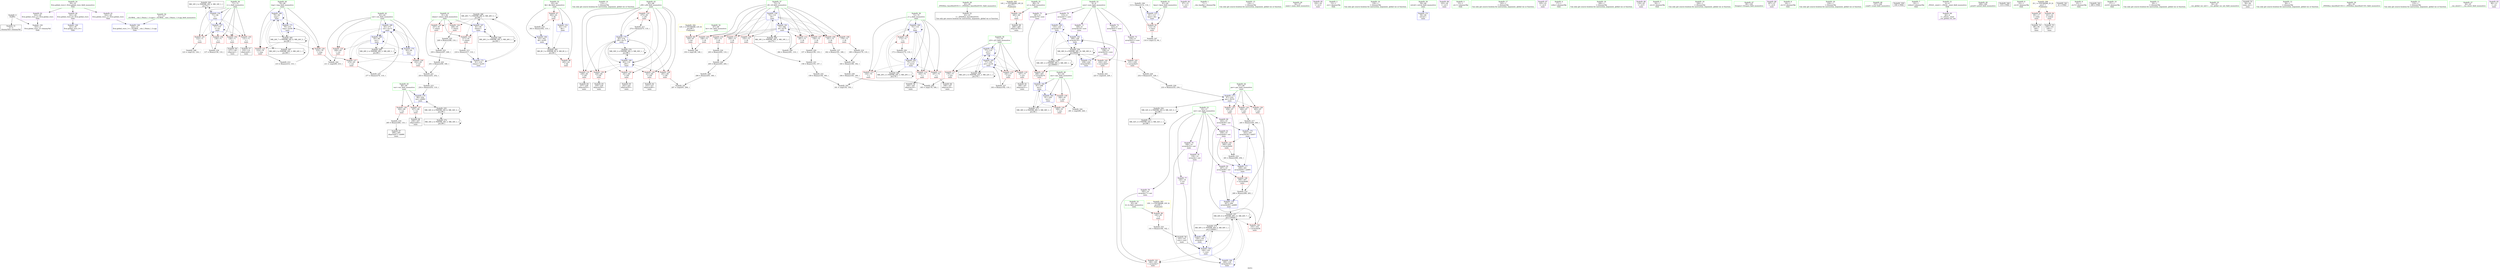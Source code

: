 digraph "SVFG" {
	label="SVFG";

	Node0x55fb42111d40 [shape=record,color=grey,label="{NodeID: 0\nNullPtr}"];
	Node0x55fb42111d40 -> Node0x55fb42112150[style=solid];
	Node0x55fb42111d40 -> Node0x55fb42141780[style=solid];
	Node0x55fb42156a00 [shape=record,color=black,label="{NodeID: 263\nMR_16V_2 = PHI(MR_16V_4, MR_16V_1, )\npts\{72 \}\n}"];
	Node0x55fb42156a00 -> Node0x55fb42141af0[style=dashed];
	Node0x55fb42143010 [shape=record,color=blue,label="{NodeID: 180\n83\<--277\ncnt\<--inc73\nmain\n}"];
	Node0x55fb42143010 -> Node0x55fb421402d0[style=dashed];
	Node0x55fb42143010 -> Node0x55fb421403a0[style=dashed];
	Node0x55fb42143010 -> Node0x55fb42140470[style=dashed];
	Node0x55fb42143010 -> Node0x55fb42142650[style=dashed];
	Node0x55fb42143010 -> Node0x55fb421427f0[style=dashed];
	Node0x55fb42143010 -> Node0x55fb42143010[style=dashed];
	Node0x55fb42143010 -> Node0x55fb42158c00[style=dashed];
	Node0x55fb4213a8b0 [shape=record,color=red,label="{NodeID: 97\n302\<--63\n\<--kk\nmain\n}"];
	Node0x55fb4213a8b0 -> Node0x55fb42146830[style=solid];
	Node0x55fb421167d0 [shape=record,color=green,label="{NodeID: 14\n114\<--1\n\<--dummyObj\nCan only get source location for instruction, argument, global var or function.}"];
	Node0x55fb4213b410 [shape=record,color=red,label="{NodeID: 111\n204\<--73\n\<--i8\nmain\n}"];
	Node0x55fb4213b410 -> Node0x55fb42147430[style=solid];
	Node0x55fb421398a0 [shape=record,color=green,label="{NodeID: 28\n43\<--49\n_ZNSt8ios_base4InitD1Ev\<--_ZNSt8ios_base4InitD1Ev_field_insensitive\n}"];
	Node0x55fb421398a0 -> Node0x55fb42112220[style=solid];
	Node0x55fb421402d0 [shape=record,color=red,label="{NodeID: 125\n209\<--83\n\<--cnt\nmain\n}"];
	Node0x55fb421402d0 -> Node0x55fb42148c30[style=solid];
	Node0x55fb4213a300 [shape=record,color=green,label="{NodeID: 42\n83\<--84\ncnt\<--cnt_field_insensitive\nmain\n}"];
	Node0x55fb4213a300 -> Node0x55fb421402d0[style=solid];
	Node0x55fb4213a300 -> Node0x55fb421403a0[style=solid];
	Node0x55fb4213a300 -> Node0x55fb42140470[style=solid];
	Node0x55fb4213a300 -> Node0x55fb42142650[style=solid];
	Node0x55fb4213a300 -> Node0x55fb421427f0[style=solid];
	Node0x55fb4213a300 -> Node0x55fb42143010[style=solid];
	Node0x55fb42163180 [shape=record,color=yellow,style=double,label="{NodeID: 305\n14V_1 = ENCHI(MR_14V_0)\npts\{70 \}\nFun[main]}"];
	Node0x55fb42163180 -> Node0x55fb4213ab20[style=dashed];
	Node0x55fb42146e30 [shape=record,color=grey,label="{NodeID: 222\n251 = Binary(250, 160, )\n}"];
	Node0x55fb42146e30 -> Node0x55fb42146cb0[style=solid];
	Node0x55fb42140e30 [shape=record,color=red,label="{NodeID: 139\n290\<--91\n\<--ans\nmain\n}"];
	Node0x55fb42140e30 -> Node0x55fb42148f30[style=solid];
	Node0x55fb4213ba70 [shape=record,color=black,label="{NodeID: 56\n127\<--126\nidxprom\<--\nmain\n}"];
	Node0x55fb42148330 [shape=record,color=grey,label="{NodeID: 236\n113 = Binary(112, 114, )\n}"];
	Node0x55fb42148330 -> Node0x55fb42141a20[style=solid];
	Node0x55fb42141a20 [shape=record,color=blue,label="{NodeID: 153\n61\<--113\nkase\<--dec\nmain\n}"];
	Node0x55fb42141a20 -> Node0x55fb4213da50[style=dashed];
	Node0x55fb42141a20 -> Node0x55fb42141a20[style=dashed];
	Node0x55fb4213c5d0 [shape=record,color=purple,label="{NodeID: 70\n133\<--8\narrayidx7\<--now\nmain\n}"];
	Node0x55fb4213c5d0 -> Node0x55fb42141c90[style=solid];
	Node0x55fb42142580 [shape=record,color=blue,label="{NodeID: 167\n81\<--94\nshaon\<--\nmain\n}"];
	Node0x55fb42142580 -> Node0x55fb42140060[style=dashed];
	Node0x55fb42142580 -> Node0x55fb42142580[style=dashed];
	Node0x55fb42142580 -> Node0x55fb42142990[style=dashed];
	Node0x55fb42142580 -> Node0x55fb42158700[style=dashed];
	Node0x55fb42142580 -> Node0x55fb4215e100[style=dashed];
	Node0x55fb4213d130 [shape=record,color=purple,label="{NodeID: 84\n97\<--15\n\<--.str.1\nmain\n}"];
	Node0x55fb42133af0 [shape=record,color=green,label="{NodeID: 1\n7\<--1\n__dso_handle\<--dummyObj\nGlob }"];
	Node0x55fb42157710 [shape=record,color=black,label="{NodeID: 264\nMR_18V_2 = PHI(MR_18V_4, MR_18V_1, )\npts\{74 \}\n}"];
	Node0x55fb42157710 -> Node0x55fb42141f00[style=dashed];
	Node0x55fb421430e0 [shape=record,color=blue,label="{NodeID: 181\n73\<--282\ni8\<--inc76\nmain\n}"];
	Node0x55fb421430e0 -> Node0x55fb4213af30[style=dashed];
	Node0x55fb421430e0 -> Node0x55fb4213b000[style=dashed];
	Node0x55fb421430e0 -> Node0x55fb4213b0d0[style=dashed];
	Node0x55fb421430e0 -> Node0x55fb4213b1a0[style=dashed];
	Node0x55fb421430e0 -> Node0x55fb4213b270[style=dashed];
	Node0x55fb421430e0 -> Node0x55fb4213b340[style=dashed];
	Node0x55fb421430e0 -> Node0x55fb4213b410[style=dashed];
	Node0x55fb421430e0 -> Node0x55fb4213b4e0[style=dashed];
	Node0x55fb421430e0 -> Node0x55fb421430e0[style=dashed];
	Node0x55fb421430e0 -> Node0x55fb42157710[style=dashed];
	Node0x55fb4213a980 [shape=record,color=red,label="{NodeID: 98\n140\<--65\n\<--b\nmain\n}"];
	Node0x55fb4213a980 -> Node0x55fb42147eb0[style=solid];
	Node0x55fb421168a0 [shape=record,color=green,label="{NodeID: 15\n124\<--1\n\<--dummyObj\nCan only get source location for instruction, argument, global var or function.}"];
	Node0x55fb4213b4e0 [shape=record,color=red,label="{NodeID: 112\n281\<--73\n\<--i8\nmain\n}"];
	Node0x55fb4213b4e0 -> Node0x55fb42148930[style=solid];
	Node0x55fb42139930 [shape=record,color=green,label="{NodeID: 29\n56\<--57\nmain\<--main_field_insensitive\n}"];
	Node0x55fb4213e820 [shape=record,color=grey,label="{NodeID: 209\n206 = Binary(205, 160, )\n}"];
	Node0x55fb4213e820 -> Node0x55fb42148ab0[style=solid];
	Node0x55fb421403a0 [shape=record,color=red,label="{NodeID: 126\n252\<--83\n\<--cnt\nmain\n}"];
	Node0x55fb421403a0 -> Node0x55fb42146cb0[style=solid];
	Node0x55fb4213a3d0 [shape=record,color=green,label="{NodeID: 43\n85\<--86\nj36\<--j36_field_insensitive\nmain\n}"];
	Node0x55fb4213a3d0 -> Node0x55fb42140540[style=solid];
	Node0x55fb4213a3d0 -> Node0x55fb42140610[style=solid];
	Node0x55fb4213a3d0 -> Node0x55fb421406e0[style=solid];
	Node0x55fb4213a3d0 -> Node0x55fb421407b0[style=solid];
	Node0x55fb4213a3d0 -> Node0x55fb42140880[style=solid];
	Node0x55fb4213a3d0 -> Node0x55fb42140950[style=solid];
	Node0x55fb4213a3d0 -> Node0x55fb42142720[style=solid];
	Node0x55fb4213a3d0 -> Node0x55fb42142f40[style=solid];
	Node0x55fb42146fb0 [shape=record,color=grey,label="{NodeID: 223\n250 = Binary(247, 249, )\n}"];
	Node0x55fb42146fb0 -> Node0x55fb42146e30[style=solid];
	Node0x55fb42140f00 [shape=record,color=red,label="{NodeID: 140\n296\<--91\n\<--ans\nmain\n}"];
	Node0x55fb4213bb40 [shape=record,color=black,label="{NodeID: 57\n132\<--131\nidxprom6\<--\nmain\n}"];
	Node0x55fb421484b0 [shape=record,color=grey,label="{NodeID: 237\n182 = Binary(181, 160, )\n}"];
	Node0x55fb421484b0 -> Node0x55fb42148630[style=solid];
	Node0x55fb42141af0 [shape=record,color=blue,label="{NodeID: 154\n71\<--94\ni\<--\nmain\n}"];
	Node0x55fb42141af0 -> Node0x55fb4213abf0[style=dashed];
	Node0x55fb42141af0 -> Node0x55fb4213acc0[style=dashed];
	Node0x55fb42141af0 -> Node0x55fb4213ad90[style=dashed];
	Node0x55fb42141af0 -> Node0x55fb4213ae60[style=dashed];
	Node0x55fb42141af0 -> Node0x55fb42141d60[style=dashed];
	Node0x55fb42141af0 -> Node0x55fb42156a00[style=dashed];
	Node0x55fb4213c6a0 [shape=record,color=purple,label="{NodeID: 71\n169\<--8\narrayidx19\<--now\nmain\n}"];
	Node0x55fb4213c6a0 -> Node0x55fb421420a0[style=solid];
	Node0x55fb42142650 [shape=record,color=blue,label="{NodeID: 168\n83\<--94\ncnt\<--\nmain\n}"];
	Node0x55fb42142650 -> Node0x55fb421402d0[style=dashed];
	Node0x55fb42142650 -> Node0x55fb421403a0[style=dashed];
	Node0x55fb42142650 -> Node0x55fb42140470[style=dashed];
	Node0x55fb42142650 -> Node0x55fb42142650[style=dashed];
	Node0x55fb42142650 -> Node0x55fb421427f0[style=dashed];
	Node0x55fb42142650 -> Node0x55fb42143010[style=dashed];
	Node0x55fb42142650 -> Node0x55fb42158c00[style=dashed];
	Node0x55fb4213d200 [shape=record,color=purple,label="{NodeID: 85\n102\<--18\n\<--.str.2\nmain\n}"];
	Node0x55fb42111c20 [shape=record,color=green,label="{NodeID: 2\n13\<--1\n.str\<--dummyObj\nGlob }"];
	Node0x55fb42157800 [shape=record,color=black,label="{NodeID: 265\nMR_20V_2 = PHI(MR_20V_3, MR_20V_1, )\npts\{76 \}\n}"];
	Node0x55fb42157800 -> Node0x55fb42141fd0[style=dashed];
	Node0x55fb42157800 -> Node0x55fb42157800[style=dashed];
	Node0x55fb421431b0 [shape=record,color=blue,label="{NodeID: 182\n91\<--288\nans\<--\nmain\n}"];
	Node0x55fb421431b0 -> Node0x55fb42140e30[style=dashed];
	Node0x55fb421431b0 -> Node0x55fb42140f00[style=dashed];
	Node0x55fb421431b0 -> Node0x55fb42143280[style=dashed];
	Node0x55fb421431b0 -> Node0x55fb4215a000[style=dashed];
	Node0x55fb4213aa50 [shape=record,color=red,label="{NodeID: 99\n149\<--67\n\<--lev\nmain\n}"];
	Node0x55fb4213aa50 -> Node0x55fb42149230[style=solid];
	Node0x55fb42116970 [shape=record,color=green,label="{NodeID: 16\n130\<--1\n\<--dummyObj\nCan only get source location for instruction, argument, global var or function.}"];
	Node0x55fb4213b5b0 [shape=record,color=red,label="{NodeID: 113\n154\<--75\n\<--j\nmain\n}"];
	Node0x55fb4213b5b0 -> Node0x55fb421490b0[style=solid];
	Node0x55fb421399c0 [shape=record,color=green,label="{NodeID: 30\n59\<--60\nretval\<--retval_field_insensitive\nmain\n}"];
	Node0x55fb421399c0 -> Node0x55fb42141880[style=solid];
	Node0x55fb4213e9a0 [shape=record,color=grey,label="{NodeID: 210\n261 = Binary(260, 256, )\n}"];
	Node0x55fb4213e9a0 -> Node0x55fb42142da0[style=solid];
	Node0x55fb42140470 [shape=record,color=red,label="{NodeID: 127\n276\<--83\n\<--cnt\nmain\n}"];
	Node0x55fb42140470 -> Node0x55fb421481b0[style=solid];
	Node0x55fb4213a4a0 [shape=record,color=green,label="{NodeID: 44\n87\<--88\nper\<--per_field_insensitive\nmain\n}"];
	Node0x55fb4213a4a0 -> Node0x55fb42140a20[style=solid];
	Node0x55fb4213a4a0 -> Node0x55fb42140af0[style=solid];
	Node0x55fb4213a4a0 -> Node0x55fb42140bc0[style=solid];
	Node0x55fb4213a4a0 -> Node0x55fb42142a60[style=solid];
	Node0x55fb42147130 [shape=record,color=grey,label="{NodeID: 224\n203 = Binary(202, 110, )\n}"];
	Node0x55fb42147130 -> Node0x55fb42147430[style=solid];
	Node0x55fb42140fd0 [shape=record,color=red,label="{NodeID: 141\n166\<--165\n\<--arrayidx17\nmain\n}"];
	Node0x55fb42140fd0 -> Node0x55fb421420a0[style=solid];
	Node0x55fb4213bc10 [shape=record,color=black,label="{NodeID: 58\n143\<--141\nconv\<--mul\nmain\n}"];
	Node0x55fb4213bc10 -> Node0x55fb42141e30[style=solid];
	Node0x55fb42148630 [shape=record,color=grey,label="{NodeID: 238\n183 = Binary(180, 182, )\n}"];
	Node0x55fb42148630 -> Node0x55fb421487b0[style=solid];
	Node0x55fb42141bc0 [shape=record,color=blue,label="{NodeID: 155\n128\<--130\narrayidx\<--\nmain\n}"];
	Node0x55fb42141bc0 -> Node0x55fb42141bc0[style=dashed];
	Node0x55fb42141bc0 -> Node0x55fb42141e30[style=dashed];
	Node0x55fb4213c770 [shape=record,color=purple,label="{NodeID: 72\n223\<--8\narrayidx47\<--now\nmain\n}"];
	Node0x55fb4213c770 -> Node0x55fb421410a0[style=solid];
	Node0x55fb42142720 [shape=record,color=blue,label="{NodeID: 169\n85\<--110\nj36\<--\nmain\n}"];
	Node0x55fb42142720 -> Node0x55fb42140540[style=dashed];
	Node0x55fb42142720 -> Node0x55fb42140610[style=dashed];
	Node0x55fb42142720 -> Node0x55fb421406e0[style=dashed];
	Node0x55fb42142720 -> Node0x55fb421407b0[style=dashed];
	Node0x55fb42142720 -> Node0x55fb42140880[style=dashed];
	Node0x55fb42142720 -> Node0x55fb42140950[style=dashed];
	Node0x55fb42142720 -> Node0x55fb42142720[style=dashed];
	Node0x55fb42142720 -> Node0x55fb42142f40[style=dashed];
	Node0x55fb42142720 -> Node0x55fb42159100[style=dashed];
	Node0x55fb4213d2d0 [shape=record,color=purple,label="{NodeID: 86\n103\<--20\n\<--.str.3\nmain\n}"];
	Node0x55fb42112360 [shape=record,color=green,label="{NodeID: 3\n15\<--1\n.str.1\<--dummyObj\nGlob }"];
	Node0x55fb42157d00 [shape=record,color=black,label="{NodeID: 266\nMR_22V_2 = PHI(MR_22V_3, MR_22V_1, )\npts\{78 \}\n}"];
	Node0x55fb42157d00 -> Node0x55fb42142240[style=dashed];
	Node0x55fb42157d00 -> Node0x55fb42157d00[style=dashed];
	Node0x55fb42143280 [shape=record,color=blue,label="{NodeID: 183\n91\<--226\nans\<--\nmain\n}"];
	Node0x55fb42143280 -> Node0x55fb42140f00[style=dashed];
	Node0x55fb42143280 -> Node0x55fb4215a000[style=dashed];
	Node0x55fb4213ab20 [shape=record,color=red,label="{NodeID: 100\n285\<--69\n\<--n\nmain\n}"];
	Node0x55fb4213ab20 -> Node0x55fb4213c430[style=solid];
	Node0x55fb42116a40 [shape=record,color=green,label="{NodeID: 17\n142\<--1\n\<--dummyObj\nCan only get source location for instruction, argument, global var or function.}"];
	Node0x55fb4213b680 [shape=record,color=red,label="{NodeID: 114\n163\<--75\n\<--j\nmain\n}"];
	Node0x55fb4213b680 -> Node0x55fb4213bce0[style=solid];
	Node0x55fb42139a50 [shape=record,color=green,label="{NodeID: 31\n61\<--62\nkase\<--kase_field_insensitive\nmain\n}"];
	Node0x55fb42139a50 -> Node0x55fb4213da50[style=solid];
	Node0x55fb42139a50 -> Node0x55fb42141a20[style=solid];
	Node0x55fb42145db0 [shape=record,color=grey,label="{NodeID: 211\n274 = Binary(273, 110, )\n}"];
	Node0x55fb42145db0 -> Node0x55fb42142f40[style=solid];
	Node0x55fb42140540 [shape=record,color=red,label="{NodeID: 128\n201\<--85\n\<--j36\nmain\n}"];
	Node0x55fb42140540 -> Node0x55fb42148ab0[style=solid];
	Node0x55fb4213a570 [shape=record,color=green,label="{NodeID: 45\n89\<--90\nvar\<--var_field_insensitive\nmain\n}"];
	Node0x55fb4213a570 -> Node0x55fb42140c90[style=solid];
	Node0x55fb4213a570 -> Node0x55fb42140d60[style=solid];
	Node0x55fb4213a570 -> Node0x55fb42142cd0[style=solid];
	Node0x55fb421472b0 [shape=record,color=grey,label="{NodeID: 225\n249 = Binary(248, 110, )\n}"];
	Node0x55fb421472b0 -> Node0x55fb42146fb0[style=solid];
	Node0x55fb421410a0 [shape=record,color=red,label="{NodeID: 142\n224\<--223\n\<--arrayidx47\nmain\n}"];
	Node0x55fb421410a0 -> Node0x55fb42148db0[style=solid];
	Node0x55fb4213bce0 [shape=record,color=black,label="{NodeID: 59\n164\<--163\nidxprom16\<--\nmain\n}"];
	Node0x55fb421487b0 [shape=record,color=grey,label="{NodeID: 239\n184 = Binary(183, 160, )\n}"];
	Node0x55fb421487b0 -> Node0x55fb4213eb70[style=solid];
	Node0x55fb42141c90 [shape=record,color=blue,label="{NodeID: 156\n133\<--130\narrayidx7\<--\nmain\n}"];
	Node0x55fb42141c90 -> Node0x55fb421414b0[style=dashed];
	Node0x55fb42141c90 -> Node0x55fb42141c90[style=dashed];
	Node0x55fb42141c90 -> Node0x55fb421420a0[style=dashed];
	Node0x55fb42141c90 -> Node0x55fb42154700[style=dashed];
	Node0x55fb42141c90 -> Node0x55fb4215a500[style=dashed];
	Node0x55fb4213c840 [shape=record,color=purple,label="{NodeID: 73\n230\<--8\narrayidx51\<--now\nmain\n}"];
	Node0x55fb4213c840 -> Node0x55fb42141170[style=solid];
	Node0x55fb421427f0 [shape=record,color=blue,label="{NodeID: 170\n83\<--94\ncnt\<--\nmain\n}"];
	Node0x55fb421427f0 -> Node0x55fb421403a0[style=dashed];
	Node0x55fb421427f0 -> Node0x55fb42140470[style=dashed];
	Node0x55fb421427f0 -> Node0x55fb42143010[style=dashed];
	Node0x55fb4213d3a0 [shape=record,color=purple,label="{NodeID: 87\n105\<--23\n\<--.str.4\nmain\n}"];
	Node0x55fb42115c60 [shape=record,color=green,label="{NodeID: 4\n17\<--1\nstdin\<--dummyObj\nGlob }"];
	Node0x55fb42158200 [shape=record,color=black,label="{NodeID: 267\nMR_24V_2 = PHI(MR_24V_3, MR_24V_1, )\npts\{80 \}\n}"];
	Node0x55fb42158200 -> Node0x55fb421424b0[style=dashed];
	Node0x55fb42158200 -> Node0x55fb42158200[style=dashed];
	Node0x55fb42143350 [shape=record,color=blue,label="{NodeID: 184\n63\<--303\nkk\<--inc85\nmain\n}"];
	Node0x55fb42143350 -> Node0x55fb42156500[style=dashed];
	Node0x55fb4213abf0 [shape=record,color=red,label="{NodeID: 101\n122\<--71\n\<--i\nmain\n}"];
	Node0x55fb4213abf0 -> Node0x55fb42149530[style=solid];
	Node0x55fb42116b10 [shape=record,color=green,label="{NodeID: 18\n160\<--1\n\<--dummyObj\nCan only get source location for instruction, argument, global var or function.}"];
	Node0x55fb4213b750 [shape=record,color=red,label="{NodeID: 115\n167\<--75\n\<--j\nmain\n}"];
	Node0x55fb4213b750 -> Node0x55fb4213bdb0[style=solid];
	Node0x55fb42139ae0 [shape=record,color=green,label="{NodeID: 32\n63\<--64\nkk\<--kk_field_insensitive\nmain\n}"];
	Node0x55fb42139ae0 -> Node0x55fb4213a7e0[style=solid];
	Node0x55fb42139ae0 -> Node0x55fb4213a8b0[style=solid];
	Node0x55fb42139ae0 -> Node0x55fb42141950[style=solid];
	Node0x55fb42139ae0 -> Node0x55fb42143350[style=solid];
	Node0x55fb42145f30 [shape=record,color=grey,label="{NodeID: 212\n215 = Binary(214, 110, )\n}"];
	Node0x55fb42145f30 -> Node0x55fb421428c0[style=solid];
	Node0x55fb42140610 [shape=record,color=red,label="{NodeID: 129\n221\<--85\n\<--j36\nmain\n}"];
	Node0x55fb42140610 -> Node0x55fb4213bf50[style=solid];
	Node0x55fb4213a640 [shape=record,color=green,label="{NodeID: 46\n91\<--92\nans\<--ans_field_insensitive\nmain\n}"];
	Node0x55fb4213a640 -> Node0x55fb42140e30[style=solid];
	Node0x55fb4213a640 -> Node0x55fb42140f00[style=solid];
	Node0x55fb4213a640 -> Node0x55fb421431b0[style=solid];
	Node0x55fb4213a640 -> Node0x55fb42143280[style=solid];
	Node0x55fb42147430 [shape=record,color=grey,label="{NodeID: 226\n205 = Binary(203, 204, )\n}"];
	Node0x55fb42147430 -> Node0x55fb4213e820[style=solid];
	Node0x55fb42141170 [shape=record,color=red,label="{NodeID: 143\n231\<--230\n\<--arrayidx51\nmain\n}"];
	Node0x55fb42141170 -> Node0x55fb42147730[style=solid];
	Node0x55fb4213bdb0 [shape=record,color=black,label="{NodeID: 60\n168\<--167\nidxprom18\<--\nmain\n}"];
	Node0x55fb42148930 [shape=record,color=grey,label="{NodeID: 240\n282 = Binary(281, 110, )\n}"];
	Node0x55fb42148930 -> Node0x55fb421430e0[style=solid];
	Node0x55fb42141d60 [shape=record,color=blue,label="{NodeID: 157\n71\<--137\ni\<--inc\nmain\n}"];
	Node0x55fb42141d60 -> Node0x55fb4213abf0[style=dashed];
	Node0x55fb42141d60 -> Node0x55fb4213acc0[style=dashed];
	Node0x55fb42141d60 -> Node0x55fb4213ad90[style=dashed];
	Node0x55fb42141d60 -> Node0x55fb4213ae60[style=dashed];
	Node0x55fb42141d60 -> Node0x55fb42141d60[style=dashed];
	Node0x55fb42141d60 -> Node0x55fb42156a00[style=dashed];
	Node0x55fb4213c910 [shape=record,color=purple,label="{NodeID: 74\n238\<--8\narrayidx54\<--now\nmain\n}"];
	Node0x55fb4213c910 -> Node0x55fb42142b30[style=solid];
	Node0x55fb42153d00 [shape=record,color=black,label="{NodeID: 254\nMR_32V_4 = PHI(MR_32V_6, MR_32V_3, )\npts\{88 \}\n}"];
	Node0x55fb42153d00 -> Node0x55fb42142a60[style=dashed];
	Node0x55fb42153d00 -> Node0x55fb42153d00[style=dashed];
	Node0x55fb42153d00 -> Node0x55fb42159600[style=dashed];
	Node0x55fb421428c0 [shape=record,color=blue,label="{NodeID: 171\n79\<--215\ntmp\<--inc44\nmain\n}"];
	Node0x55fb421428c0 -> Node0x55fb4215dc00[style=dashed];
	Node0x55fb4213d470 [shape=record,color=purple,label="{NodeID: 88\n118\<--25\n\<--.str.5\nmain\n}"];
	Node0x55fb42115cf0 [shape=record,color=green,label="{NodeID: 5\n18\<--1\n.str.2\<--dummyObj\nGlob }"];
	Node0x55fb42158700 [shape=record,color=black,label="{NodeID: 268\nMR_26V_2 = PHI(MR_26V_3, MR_26V_1, )\npts\{82 \}\n}"];
	Node0x55fb42158700 -> Node0x55fb42142580[style=dashed];
	Node0x55fb42158700 -> Node0x55fb42158700[style=dashed];
	Node0x55fb4213acc0 [shape=record,color=red,label="{NodeID: 102\n126\<--71\n\<--i\nmain\n}"];
	Node0x55fb4213acc0 -> Node0x55fb4213ba70[style=solid];
	Node0x55fb42116be0 [shape=record,color=green,label="{NodeID: 19\n226\<--1\n\<--dummyObj\nCan only get source location for instruction, argument, global var or function.}"];
	Node0x55fb4213fb80 [shape=record,color=red,label="{NodeID: 116\n172\<--75\n\<--j\nmain\n}"];
	Node0x55fb4213fb80 -> Node0x55fb42147a30[style=solid];
	Node0x55fb42139bb0 [shape=record,color=green,label="{NodeID: 33\n65\<--66\nb\<--b_field_insensitive\nmain\n}"];
	Node0x55fb42139bb0 -> Node0x55fb4213a980[style=solid];
	Node0x55fb421460b0 [shape=record,color=grey,label="{NodeID: 213\n218 = Binary(217, 110, )\n}"];
	Node0x55fb421460b0 -> Node0x55fb42142990[style=solid];
	Node0x55fb421406e0 [shape=record,color=red,label="{NodeID: 130\n228\<--85\n\<--j36\nmain\n}"];
	Node0x55fb421406e0 -> Node0x55fb4213c020[style=solid];
	Node0x55fb4213a710 [shape=record,color=green,label="{NodeID: 47\n99\<--100\nfreopen\<--freopen_field_insensitive\n}"];
	Node0x55fb421475b0 [shape=record,color=grey,label="{NodeID: 227\n193 = Binary(192, 110, )\n}"];
	Node0x55fb421475b0 -> Node0x55fb421423e0[style=solid];
	Node0x55fb42141240 [shape=record,color=red,label="{NodeID: 144\n244\<--243\n\<--arrayidx56\nmain\n}"];
	Node0x55fb42141240 -> Node0x55fb421466b0[style=solid];
	Node0x55fb4213be80 [shape=record,color=black,label="{NodeID: 61\n188\<--187\nidxprom31\<--\nmain\n}"];
	Node0x55fb42148ab0 [shape=record,color=grey,label="{NodeID: 241\n207 = cmp(201, 206, )\n}"];
	Node0x55fb42141e30 [shape=record,color=blue,label="{NodeID: 158\n144\<--143\n\<--conv\nmain\n}"];
	Node0x55fb42141e30 -> Node0x55fb42140fd0[style=dashed];
	Node0x55fb42141e30 -> Node0x55fb42142310[style=dashed];
	Node0x55fb42141e30 -> Node0x55fb42154c00[style=dashed];
	Node0x55fb42141e30 -> Node0x55fb4215aa00[style=dashed];
	Node0x55fb4213c9e0 [shape=record,color=purple,label="{NodeID: 75\n287\<--8\narrayidx79\<--now\nmain\n}"];
	Node0x55fb4213c9e0 -> Node0x55fb421414b0[style=solid];
	Node0x55fb42154200 [shape=record,color=black,label="{NodeID: 255\nMR_34V_4 = PHI(MR_34V_6, MR_34V_3, )\npts\{90 \}\n}"];
	Node0x55fb42154200 -> Node0x55fb42142cd0[style=dashed];
	Node0x55fb42154200 -> Node0x55fb42154200[style=dashed];
	Node0x55fb42154200 -> Node0x55fb42159b00[style=dashed];
	Node0x55fb42142990 [shape=record,color=blue,label="{NodeID: 172\n81\<--218\nshaon\<--inc45\nmain\n}"];
	Node0x55fb42142990 -> Node0x55fb4215e100[style=dashed];
	Node0x55fb4213d540 [shape=record,color=purple,label="{NodeID: 89\n297\<--27\n\<--.str.6\nmain\n}"];
	Node0x55fb42112680 [shape=record,color=green,label="{NodeID: 6\n20\<--1\n.str.3\<--dummyObj\nGlob }"];
	Node0x55fb42158c00 [shape=record,color=black,label="{NodeID: 269\nMR_28V_2 = PHI(MR_28V_3, MR_28V_1, )\npts\{84 \}\n}"];
	Node0x55fb42158c00 -> Node0x55fb42142650[style=dashed];
	Node0x55fb42158c00 -> Node0x55fb42158c00[style=dashed];
	Node0x55fb4213ad90 [shape=record,color=red,label="{NodeID: 103\n131\<--71\n\<--i\nmain\n}"];
	Node0x55fb4213ad90 -> Node0x55fb4213bb40[style=solid];
	Node0x55fb42116cb0 [shape=record,color=green,label="{NodeID: 20\n234\<--1\n\<--dummyObj\nCan only get source location for instruction, argument, global var or function.}"];
	Node0x55fb4213fc50 [shape=record,color=red,label="{NodeID: 117\n178\<--77\n\<--j23\nmain\n}"];
	Node0x55fb4213fc50 -> Node0x55fb4213eb70[style=solid];
	Node0x55fb42139c80 [shape=record,color=green,label="{NodeID: 34\n67\<--68\nlev\<--lev_field_insensitive\nmain\n}"];
	Node0x55fb42139c80 -> Node0x55fb4213aa50[style=solid];
	Node0x55fb42146230 [shape=record,color=grey,label="{NodeID: 214\n269 = Binary(268, 263, )\n}"];
	Node0x55fb42146230 -> Node0x55fb42142e70[style=solid];
	Node0x55fb421407b0 [shape=record,color=red,label="{NodeID: 131\n236\<--85\n\<--j36\nmain\n}"];
	Node0x55fb421407b0 -> Node0x55fb4213c0f0[style=solid];
	Node0x55fb42111ee0 [shape=record,color=green,label="{NodeID: 48\n107\<--108\nscanf\<--scanf_field_insensitive\n}"];
	Node0x55fb42147730 [shape=record,color=grey,label="{NodeID: 228\n232 = Binary(231, 226, )\n}"];
	Node0x55fb42147730 -> Node0x55fb421478b0[style=solid];
	Node0x55fb42141310 [shape=record,color=red,label="{NodeID: 145\n260\<--259\n\<--arrayidx64\nmain\n}"];
	Node0x55fb42141310 -> Node0x55fb4213e9a0[style=solid];
	Node0x55fb4213bf50 [shape=record,color=black,label="{NodeID: 62\n222\<--221\nidxprom46\<--\nmain\n}"];
	Node0x55fb42148c30 [shape=record,color=grey,label="{NodeID: 242\n211 = cmp(209, 210, )\n}"];
	Node0x55fb42141f00 [shape=record,color=blue,label="{NodeID: 159\n73\<--110\ni8\<--\nmain\n}"];
	Node0x55fb42141f00 -> Node0x55fb4213af30[style=dashed];
	Node0x55fb42141f00 -> Node0x55fb4213b000[style=dashed];
	Node0x55fb42141f00 -> Node0x55fb4213b0d0[style=dashed];
	Node0x55fb42141f00 -> Node0x55fb4213b1a0[style=dashed];
	Node0x55fb42141f00 -> Node0x55fb4213b270[style=dashed];
	Node0x55fb42141f00 -> Node0x55fb4213b340[style=dashed];
	Node0x55fb42141f00 -> Node0x55fb4213b410[style=dashed];
	Node0x55fb42141f00 -> Node0x55fb4213b4e0[style=dashed];
	Node0x55fb42141f00 -> Node0x55fb421430e0[style=dashed];
	Node0x55fb42141f00 -> Node0x55fb42157710[style=dashed];
	Node0x55fb4213cab0 [shape=record,color=purple,label="{NodeID: 76\n128\<--10\narrayidx\<--nxt\nmain\n}"];
	Node0x55fb4213cab0 -> Node0x55fb42141bc0[style=solid];
	Node0x55fb42175350 [shape=record,color=black,label="{NodeID: 339\n106 = PHI()\n}"];
	Node0x55fb42154700 [shape=record,color=black,label="{NodeID: 256\nMR_38V_8 = PHI(MR_38V_10, MR_38V_6, )\npts\{90000 \}\n}"];
	Node0x55fb42154700 -> Node0x55fb421410a0[style=dashed];
	Node0x55fb42154700 -> Node0x55fb42141170[style=dashed];
	Node0x55fb42154700 -> Node0x55fb421414b0[style=dashed];
	Node0x55fb42154700 -> Node0x55fb421420a0[style=dashed];
	Node0x55fb42154700 -> Node0x55fb42142b30[style=dashed];
	Node0x55fb42154700 -> Node0x55fb42154700[style=dashed];
	Node0x55fb42154700 -> Node0x55fb4215a500[style=dashed];
	Node0x55fb42142a60 [shape=record,color=blue,label="{NodeID: 173\n87\<--233\nper\<--div52\nmain\n}"];
	Node0x55fb42142a60 -> Node0x55fb42140a20[style=dashed];
	Node0x55fb42142a60 -> Node0x55fb42140af0[style=dashed];
	Node0x55fb42142a60 -> Node0x55fb42140bc0[style=dashed];
	Node0x55fb42142a60 -> Node0x55fb42153d00[style=dashed];
	Node0x55fb4213d610 [shape=record,color=purple,label="{NodeID: 90\n321\<--29\nllvm.global_ctors_0\<--llvm.global_ctors\nGlob }"];
	Node0x55fb4213d610 -> Node0x55fb42141580[style=solid];
	Node0x55fb42112710 [shape=record,color=green,label="{NodeID: 7\n22\<--1\nstdout\<--dummyObj\nGlob }"];
	Node0x55fb42159100 [shape=record,color=black,label="{NodeID: 270\nMR_30V_2 = PHI(MR_30V_3, MR_30V_1, )\npts\{86 \}\n}"];
	Node0x55fb42159100 -> Node0x55fb42142720[style=dashed];
	Node0x55fb42159100 -> Node0x55fb42159100[style=dashed];
	Node0x55fb4213ae60 [shape=record,color=red,label="{NodeID: 104\n136\<--71\n\<--i\nmain\n}"];
	Node0x55fb4213ae60 -> Node0x55fb42148030[style=solid];
	Node0x55fb42116d80 [shape=record,color=green,label="{NodeID: 21\n4\<--6\n_ZStL8__ioinit\<--_ZStL8__ioinit_field_insensitive\nGlob }"];
	Node0x55fb42116d80 -> Node0x55fb4213c500[style=solid];
	Node0x55fb4213fd20 [shape=record,color=red,label="{NodeID: 118\n187\<--77\n\<--j23\nmain\n}"];
	Node0x55fb4213fd20 -> Node0x55fb4213be80[style=solid];
	Node0x55fb42139d50 [shape=record,color=green,label="{NodeID: 35\n69\<--70\nn\<--n_field_insensitive\nmain\n}"];
	Node0x55fb42139d50 -> Node0x55fb4213ab20[style=solid];
	Node0x55fb421463b0 [shape=record,color=grey,label="{NodeID: 215\n254 = Binary(253, 110, )\n}"];
	Node0x55fb421463b0 -> Node0x55fb42142cd0[style=solid];
	Node0x55fb42140880 [shape=record,color=red,label="{NodeID: 132\n241\<--85\n\<--j36\nmain\n}"];
	Node0x55fb42140880 -> Node0x55fb4213c1c0[style=solid];
	Node0x55fb42111fb0 [shape=record,color=green,label="{NodeID: 49\n299\<--300\nprintf\<--printf_field_insensitive\n}"];
	Node0x55fb421478b0 [shape=record,color=grey,label="{NodeID: 229\n233 = Binary(232, 234, )\n}"];
	Node0x55fb421478b0 -> Node0x55fb42142a60[style=solid];
	Node0x55fb421413e0 [shape=record,color=red,label="{NodeID: 146\n268\<--267\n\<--arrayidx68\nmain\n}"];
	Node0x55fb421413e0 -> Node0x55fb42146230[style=solid];
	Node0x55fb4213c020 [shape=record,color=black,label="{NodeID: 63\n229\<--228\nidxprom50\<--\nmain\n}"];
	Node0x55fb42148db0 [shape=record,color=grey,label="{NodeID: 243\n225 = cmp(224, 226, )\n}"];
	Node0x55fb42141fd0 [shape=record,color=blue,label="{NodeID: 160\n75\<--110\nj\<--\nmain\n}"];
	Node0x55fb42141fd0 -> Node0x55fb4213b5b0[style=dashed];
	Node0x55fb42141fd0 -> Node0x55fb4213b680[style=dashed];
	Node0x55fb42141fd0 -> Node0x55fb4213b750[style=dashed];
	Node0x55fb42141fd0 -> Node0x55fb4213fb80[style=dashed];
	Node0x55fb42141fd0 -> Node0x55fb42141fd0[style=dashed];
	Node0x55fb42141fd0 -> Node0x55fb42142170[style=dashed];
	Node0x55fb42141fd0 -> Node0x55fb42157800[style=dashed];
	Node0x55fb4213cb80 [shape=record,color=purple,label="{NodeID: 77\n144\<--10\n\<--nxt\nmain\n}"];
	Node0x55fb4213cb80 -> Node0x55fb42141e30[style=solid];
	Node0x55fb42174b50 [shape=record,color=black,label="{NodeID: 340\n119 = PHI()\n}"];
	Node0x55fb42154c00 [shape=record,color=black,label="{NodeID: 257\nMR_40V_9 = PHI(MR_40V_13, MR_40V_7, )\npts\{120000 \}\n}"];
	Node0x55fb42154c00 -> Node0x55fb42140fd0[style=dashed];
	Node0x55fb42154c00 -> Node0x55fb42141240[style=dashed];
	Node0x55fb42154c00 -> Node0x55fb42142310[style=dashed];
	Node0x55fb42154c00 -> Node0x55fb42142c00[style=dashed];
	Node0x55fb42154c00 -> Node0x55fb42154c00[style=dashed];
	Node0x55fb42154c00 -> Node0x55fb4215aa00[style=dashed];
	Node0x55fb42142b30 [shape=record,color=blue,label="{NodeID: 174\n238\<--226\narrayidx54\<--\nmain\n}"];
	Node0x55fb42142b30 -> Node0x55fb42154700[style=dashed];
	Node0x55fb4213d6e0 [shape=record,color=purple,label="{NodeID: 91\n322\<--29\nllvm.global_ctors_1\<--llvm.global_ctors\nGlob }"];
	Node0x55fb4213d6e0 -> Node0x55fb42141680[style=solid];
	Node0x55fb421127a0 [shape=record,color=green,label="{NodeID: 8\n23\<--1\n.str.4\<--dummyObj\nGlob }"];
	Node0x55fb42159600 [shape=record,color=black,label="{NodeID: 271\nMR_32V_2 = PHI(MR_32V_3, MR_32V_1, )\npts\{88 \}\n}"];
	Node0x55fb42159600 -> Node0x55fb42153d00[style=dashed];
	Node0x55fb42159600 -> Node0x55fb42159600[style=dashed];
	Node0x55fb4213af30 [shape=record,color=red,label="{NodeID: 105\n148\<--73\n\<--i8\nmain\n}"];
	Node0x55fb4213af30 -> Node0x55fb42149230[style=solid];
	Node0x55fb42116e50 [shape=record,color=green,label="{NodeID: 22\n8\<--9\nnow\<--now_field_insensitive\nGlob }"];
	Node0x55fb42116e50 -> Node0x55fb4213c5d0[style=solid];
	Node0x55fb42116e50 -> Node0x55fb4213c6a0[style=solid];
	Node0x55fb42116e50 -> Node0x55fb4213c770[style=solid];
	Node0x55fb42116e50 -> Node0x55fb4213c840[style=solid];
	Node0x55fb42116e50 -> Node0x55fb4213c910[style=solid];
	Node0x55fb42116e50 -> Node0x55fb4213c9e0[style=solid];
	Node0x55fb4215dc00 [shape=record,color=black,label="{NodeID: 285\nMR_24V_7 = PHI(MR_24V_6, MR_24V_5, )\npts\{80 \}\n}"];
	Node0x55fb4215dc00 -> Node0x55fb4213fec0[style=dashed];
	Node0x55fb4215dc00 -> Node0x55fb4213ff90[style=dashed];
	Node0x55fb4215dc00 -> Node0x55fb421424b0[style=dashed];
	Node0x55fb4215dc00 -> Node0x55fb421428c0[style=dashed];
	Node0x55fb4215dc00 -> Node0x55fb42158200[style=dashed];
	Node0x55fb4215dc00 -> Node0x55fb4215dc00[style=dashed];
	Node0x55fb4213fdf0 [shape=record,color=red,label="{NodeID: 119\n192\<--77\n\<--j23\nmain\n}"];
	Node0x55fb4213fdf0 -> Node0x55fb421475b0[style=solid];
	Node0x55fb42139e20 [shape=record,color=green,label="{NodeID: 36\n71\<--72\ni\<--i_field_insensitive\nmain\n}"];
	Node0x55fb42139e20 -> Node0x55fb4213abf0[style=solid];
	Node0x55fb42139e20 -> Node0x55fb4213acc0[style=solid];
	Node0x55fb42139e20 -> Node0x55fb4213ad90[style=solid];
	Node0x55fb42139e20 -> Node0x55fb4213ae60[style=solid];
	Node0x55fb42139e20 -> Node0x55fb42141af0[style=solid];
	Node0x55fb42139e20 -> Node0x55fb42141d60[style=solid];
	Node0x55fb42162200 [shape=record,color=yellow,style=double,label="{NodeID: 299\n2V_1 = ENCHI(MR_2V_0)\npts\{1 \}\nFun[main]}"];
	Node0x55fb42162200 -> Node0x55fb4213d8b0[style=dashed];
	Node0x55fb42162200 -> Node0x55fb4213d980[style=dashed];
	Node0x55fb42146530 [shape=record,color=grey,label="{NodeID: 216\n265 = Binary(264, 110, )\n}"];
	Node0x55fb42146530 -> Node0x55fb4213c360[style=solid];
	Node0x55fb42140950 [shape=record,color=red,label="{NodeID: 133\n273\<--85\n\<--j36\nmain\n}"];
	Node0x55fb42140950 -> Node0x55fb42145db0[style=solid];
	Node0x55fb42112080 [shape=record,color=green,label="{NodeID: 50\n31\<--317\n_GLOBAL__sub_I_Shaon_1_0.cpp\<--_GLOBAL__sub_I_Shaon_1_0.cpp_field_insensitive\n}"];
	Node0x55fb42112080 -> Node0x55fb42141680[style=solid];
	Node0x55fb42147a30 [shape=record,color=grey,label="{NodeID: 230\n173 = Binary(172, 110, )\n}"];
	Node0x55fb42147a30 -> Node0x55fb42142170[style=solid];
	Node0x55fb421414b0 [shape=record,color=red,label="{NodeID: 147\n288\<--287\n\<--arrayidx79\nmain\n}"];
	Node0x55fb421414b0 -> Node0x55fb421431b0[style=solid];
	Node0x55fb4213c0f0 [shape=record,color=black,label="{NodeID: 64\n237\<--236\nidxprom53\<--\nmain\n}"];
	Node0x55fb42148f30 [shape=record,color=grey,label="{NodeID: 244\n291 = cmp(290, 226, )\n}"];
	Node0x55fb421420a0 [shape=record,color=blue,label="{NodeID: 161\n169\<--166\narrayidx19\<--\nmain\n}"];
	Node0x55fb421420a0 -> Node0x55fb421420a0[style=dashed];
	Node0x55fb421420a0 -> Node0x55fb42154700[style=dashed];
	Node0x55fb4213cc50 [shape=record,color=purple,label="{NodeID: 78\n165\<--10\narrayidx17\<--nxt\nmain\n}"];
	Node0x55fb4213cc50 -> Node0x55fb42140fd0[style=solid];
	Node0x55fb42174c50 [shape=record,color=black,label="{NodeID: 341\n41 = PHI()\n}"];
	Node0x55fb42142c00 [shape=record,color=blue,label="{NodeID: 175\n243\<--245\narrayidx56\<--add57\nmain\n}"];
	Node0x55fb42142c00 -> Node0x55fb42141310[style=dashed];
	Node0x55fb42142c00 -> Node0x55fb42142da0[style=dashed];
	Node0x55fb4213d7b0 [shape=record,color=purple,label="{NodeID: 92\n323\<--29\nllvm.global_ctors_2\<--llvm.global_ctors\nGlob }"];
	Node0x55fb4213d7b0 -> Node0x55fb42141780[style=solid];
	Node0x55fb42112830 [shape=record,color=green,label="{NodeID: 9\n25\<--1\n.str.5\<--dummyObj\nGlob }"];
	Node0x55fb42159b00 [shape=record,color=black,label="{NodeID: 272\nMR_34V_2 = PHI(MR_34V_3, MR_34V_1, )\npts\{90 \}\n}"];
	Node0x55fb42159b00 -> Node0x55fb42154200[style=dashed];
	Node0x55fb42159b00 -> Node0x55fb42159b00[style=dashed];
	Node0x55fb4213b000 [shape=record,color=red,label="{NodeID: 106\n155\<--73\n\<--i8\nmain\n}"];
	Node0x55fb4213b000 -> Node0x55fb42147bb0[style=solid];
	Node0x55fb42116f20 [shape=record,color=green,label="{NodeID: 23\n10\<--12\nnxt\<--nxt_field_insensitive\nGlob }"];
	Node0x55fb42116f20 -> Node0x55fb4213cab0[style=solid];
	Node0x55fb42116f20 -> Node0x55fb4213cb80[style=solid];
	Node0x55fb42116f20 -> Node0x55fb4213cc50[style=solid];
	Node0x55fb42116f20 -> Node0x55fb4213cd20[style=solid];
	Node0x55fb42116f20 -> Node0x55fb4213cdf0[style=solid];
	Node0x55fb42116f20 -> Node0x55fb4213cec0[style=solid];
	Node0x55fb42116f20 -> Node0x55fb4213cf90[style=solid];
	Node0x55fb4215e100 [shape=record,color=black,label="{NodeID: 286\nMR_26V_7 = PHI(MR_26V_6, MR_26V_5, )\npts\{82 \}\n}"];
	Node0x55fb4215e100 -> Node0x55fb42140060[style=dashed];
	Node0x55fb4215e100 -> Node0x55fb42140130[style=dashed];
	Node0x55fb4215e100 -> Node0x55fb42140200[style=dashed];
	Node0x55fb4215e100 -> Node0x55fb42142580[style=dashed];
	Node0x55fb4215e100 -> Node0x55fb42142990[style=dashed];
	Node0x55fb4215e100 -> Node0x55fb42158700[style=dashed];
	Node0x55fb4215e100 -> Node0x55fb4215e100[style=dashed];
	Node0x55fb4213fec0 [shape=record,color=red,label="{NodeID: 120\n210\<--79\n\<--tmp\nmain\n}"];
	Node0x55fb4213fec0 -> Node0x55fb42148c30[style=solid];
	Node0x55fb42139ef0 [shape=record,color=green,label="{NodeID: 37\n73\<--74\ni8\<--i8_field_insensitive\nmain\n}"];
	Node0x55fb42139ef0 -> Node0x55fb4213af30[style=solid];
	Node0x55fb42139ef0 -> Node0x55fb4213b000[style=solid];
	Node0x55fb42139ef0 -> Node0x55fb4213b0d0[style=solid];
	Node0x55fb42139ef0 -> Node0x55fb4213b1a0[style=solid];
	Node0x55fb42139ef0 -> Node0x55fb4213b270[style=solid];
	Node0x55fb42139ef0 -> Node0x55fb4213b340[style=solid];
	Node0x55fb42139ef0 -> Node0x55fb4213b410[style=solid];
	Node0x55fb42139ef0 -> Node0x55fb4213b4e0[style=solid];
	Node0x55fb42139ef0 -> Node0x55fb42141f00[style=solid];
	Node0x55fb42139ef0 -> Node0x55fb421430e0[style=solid];
	Node0x55fb421466b0 [shape=record,color=grey,label="{NodeID: 217\n245 = Binary(244, 240, )\n}"];
	Node0x55fb421466b0 -> Node0x55fb42142c00[style=solid];
	Node0x55fb42140a20 [shape=record,color=red,label="{NodeID: 134\n240\<--87\n\<--per\nmain\n}"];
	Node0x55fb42140a20 -> Node0x55fb421466b0[style=solid];
	Node0x55fb42112150 [shape=record,color=black,label="{NodeID: 51\n2\<--3\ndummyVal\<--dummyVal\n}"];
	Node0x55fb42147bb0 [shape=record,color=grey,label="{NodeID: 231\n158 = Binary(155, 157, )\n}"];
	Node0x55fb42147bb0 -> Node0x55fb42147d30[style=solid];
	Node0x55fb42141580 [shape=record,color=blue,label="{NodeID: 148\n321\<--30\nllvm.global_ctors_0\<--\nGlob }"];
	Node0x55fb4213c1c0 [shape=record,color=black,label="{NodeID: 65\n242\<--241\nidxprom55\<--\nmain\n}"];
	Node0x55fb421490b0 [shape=record,color=grey,label="{NodeID: 245\n161 = cmp(154, 159, )\n}"];
	Node0x55fb42142170 [shape=record,color=blue,label="{NodeID: 162\n75\<--173\nj\<--inc21\nmain\n}"];
	Node0x55fb42142170 -> Node0x55fb4213b5b0[style=dashed];
	Node0x55fb42142170 -> Node0x55fb4213b680[style=dashed];
	Node0x55fb42142170 -> Node0x55fb4213b750[style=dashed];
	Node0x55fb42142170 -> Node0x55fb4213fb80[style=dashed];
	Node0x55fb42142170 -> Node0x55fb42141fd0[style=dashed];
	Node0x55fb42142170 -> Node0x55fb42142170[style=dashed];
	Node0x55fb42142170 -> Node0x55fb42157800[style=dashed];
	Node0x55fb4213cd20 [shape=record,color=purple,label="{NodeID: 79\n189\<--10\narrayidx32\<--nxt\nmain\n}"];
	Node0x55fb4213cd20 -> Node0x55fb42142310[style=solid];
	Node0x55fb42175560 [shape=record,color=black,label="{NodeID: 342\n298 = PHI()\n}"];
	Node0x55fb42142cd0 [shape=record,color=blue,label="{NodeID: 176\n89\<--254\nvar\<--add62\nmain\n}"];
	Node0x55fb42142cd0 -> Node0x55fb42140c90[style=dashed];
	Node0x55fb42142cd0 -> Node0x55fb42140d60[style=dashed];
	Node0x55fb42142cd0 -> Node0x55fb42154200[style=dashed];
	Node0x55fb4213d8b0 [shape=record,color=red,label="{NodeID: 93\n95\<--17\n\<--stdin\nmain\n}"];
	Node0x55fb4213d8b0 -> Node0x55fb4213b8d0[style=solid];
	Node0x55fb42115f90 [shape=record,color=green,label="{NodeID: 10\n27\<--1\n.str.6\<--dummyObj\nGlob }"];
	Node0x55fb4215a000 [shape=record,color=black,label="{NodeID: 273\nMR_36V_2 = PHI(MR_36V_5, MR_36V_1, )\npts\{92 \}\n}"];
	Node0x55fb4215a000 -> Node0x55fb421431b0[style=dashed];
	Node0x55fb4213b0d0 [shape=record,color=red,label="{NodeID: 107\n156\<--73\n\<--i8\nmain\n}"];
	Node0x55fb4213b0d0 -> Node0x55fb42146b30[style=solid];
	Node0x55fb42116ff0 [shape=record,color=green,label="{NodeID: 24\n29\<--33\nllvm.global_ctors\<--llvm.global_ctors_field_insensitive\nGlob }"];
	Node0x55fb42116ff0 -> Node0x55fb4213d610[style=solid];
	Node0x55fb42116ff0 -> Node0x55fb4213d6e0[style=solid];
	Node0x55fb42116ff0 -> Node0x55fb4213d7b0[style=solid];
	Node0x55fb4213ff90 [shape=record,color=red,label="{NodeID: 121\n214\<--79\n\<--tmp\nmain\n}"];
	Node0x55fb4213ff90 -> Node0x55fb42145f30[style=solid];
	Node0x55fb42139fc0 [shape=record,color=green,label="{NodeID: 38\n75\<--76\nj\<--j_field_insensitive\nmain\n}"];
	Node0x55fb42139fc0 -> Node0x55fb4213b5b0[style=solid];
	Node0x55fb42139fc0 -> Node0x55fb4213b680[style=solid];
	Node0x55fb42139fc0 -> Node0x55fb4213b750[style=solid];
	Node0x55fb42139fc0 -> Node0x55fb4213fb80[style=solid];
	Node0x55fb42139fc0 -> Node0x55fb42141fd0[style=solid];
	Node0x55fb42139fc0 -> Node0x55fb42142170[style=solid];
	Node0x55fb42146830 [shape=record,color=grey,label="{NodeID: 218\n303 = Binary(302, 110, )\n}"];
	Node0x55fb42146830 -> Node0x55fb42143350[style=solid];
	Node0x55fb42140af0 [shape=record,color=red,label="{NodeID: 135\n256\<--87\n\<--per\nmain\n}"];
	Node0x55fb42140af0 -> Node0x55fb4213e9a0[style=solid];
	Node0x55fb42112220 [shape=record,color=black,label="{NodeID: 52\n42\<--43\n\<--_ZNSt8ios_base4InitD1Ev\nCan only get source location for instruction, argument, global var or function.}"];
	Node0x55fb42147d30 [shape=record,color=grey,label="{NodeID: 232\n159 = Binary(158, 160, )\n}"];
	Node0x55fb42147d30 -> Node0x55fb421490b0[style=solid];
	Node0x55fb42141680 [shape=record,color=blue,label="{NodeID: 149\n322\<--31\nllvm.global_ctors_1\<--_GLOBAL__sub_I_Shaon_1_0.cpp\nGlob }"];
	Node0x55fb4213c290 [shape=record,color=black,label="{NodeID: 66\n258\<--257\nidxprom63\<--\nmain\n}"];
	Node0x55fb42149230 [shape=record,color=grey,label="{NodeID: 246\n150 = cmp(148, 149, )\n}"];
	Node0x55fb42142240 [shape=record,color=blue,label="{NodeID: 163\n77\<--110\nj23\<--\nmain\n}"];
	Node0x55fb42142240 -> Node0x55fb4213fc50[style=dashed];
	Node0x55fb42142240 -> Node0x55fb4213fd20[style=dashed];
	Node0x55fb42142240 -> Node0x55fb4213fdf0[style=dashed];
	Node0x55fb42142240 -> Node0x55fb42142240[style=dashed];
	Node0x55fb42142240 -> Node0x55fb421423e0[style=dashed];
	Node0x55fb42142240 -> Node0x55fb42157d00[style=dashed];
	Node0x55fb4213cdf0 [shape=record,color=purple,label="{NodeID: 80\n243\<--10\narrayidx56\<--nxt\nmain\n}"];
	Node0x55fb4213cdf0 -> Node0x55fb42141240[style=solid];
	Node0x55fb4213cdf0 -> Node0x55fb42142c00[style=solid];
	Node0x55fb42142da0 [shape=record,color=blue,label="{NodeID: 177\n259\<--261\narrayidx64\<--add65\nmain\n}"];
	Node0x55fb42142da0 -> Node0x55fb421413e0[style=dashed];
	Node0x55fb42142da0 -> Node0x55fb42142e70[style=dashed];
	Node0x55fb4213d980 [shape=record,color=red,label="{NodeID: 94\n101\<--22\n\<--stdout\nmain\n}"];
	Node0x55fb4213d980 -> Node0x55fb4213b9a0[style=solid];
	Node0x55fb42116020 [shape=record,color=green,label="{NodeID: 11\n30\<--1\n\<--dummyObj\nCan only get source location for instruction, argument, global var or function.}"];
	Node0x55fb4215a500 [shape=record,color=black,label="{NodeID: 274\nMR_38V_2 = PHI(MR_38V_5, MR_38V_1, )\npts\{90000 \}\n}"];
	Node0x55fb4215a500 -> Node0x55fb421414b0[style=dashed];
	Node0x55fb4215a500 -> Node0x55fb42141c90[style=dashed];
	Node0x55fb4215a500 -> Node0x55fb421420a0[style=dashed];
	Node0x55fb4215a500 -> Node0x55fb42154700[style=dashed];
	Node0x55fb4215a500 -> Node0x55fb4215a500[style=dashed];
	Node0x55fb4213b1a0 [shape=record,color=red,label="{NodeID: 108\n179\<--73\n\<--i8\nmain\n}"];
	Node0x55fb4213b1a0 -> Node0x55fb421469b0[style=solid];
	Node0x55fb421396f0 [shape=record,color=green,label="{NodeID: 25\n34\<--35\n__cxx_global_var_init\<--__cxx_global_var_init_field_insensitive\n}"];
	Node0x55fb42140060 [shape=record,color=red,label="{NodeID: 122\n217\<--81\n\<--shaon\nmain\n}"];
	Node0x55fb42140060 -> Node0x55fb421460b0[style=solid];
	Node0x55fb4213a090 [shape=record,color=green,label="{NodeID: 39\n77\<--78\nj23\<--j23_field_insensitive\nmain\n}"];
	Node0x55fb4213a090 -> Node0x55fb4213fc50[style=solid];
	Node0x55fb4213a090 -> Node0x55fb4213fd20[style=solid];
	Node0x55fb4213a090 -> Node0x55fb4213fdf0[style=solid];
	Node0x55fb4213a090 -> Node0x55fb42142240[style=solid];
	Node0x55fb4213a090 -> Node0x55fb421423e0[style=solid];
	Node0x55fb421469b0 [shape=record,color=grey,label="{NodeID: 219\n180 = Binary(179, 110, )\n}"];
	Node0x55fb421469b0 -> Node0x55fb42148630[style=solid];
	Node0x55fb42140bc0 [shape=record,color=red,label="{NodeID: 136\n263\<--87\n\<--per\nmain\n}"];
	Node0x55fb42140bc0 -> Node0x55fb42146230[style=solid];
	Node0x55fb4213b800 [shape=record,color=black,label="{NodeID: 53\n58\<--94\nmain_ret\<--\nmain\n}"];
	Node0x55fb42147eb0 [shape=record,color=grey,label="{NodeID: 233\n141 = Binary(140, 142, )\n}"];
	Node0x55fb42147eb0 -> Node0x55fb4213bc10[style=solid];
	Node0x55fb42141780 [shape=record,color=blue, style = dotted,label="{NodeID: 150\n323\<--3\nllvm.global_ctors_2\<--dummyVal\nGlob }"];
	Node0x55fb4213c360 [shape=record,color=black,label="{NodeID: 67\n266\<--265\nidxprom67\<--add66\nmain\n}"];
	Node0x55fb421493b0 [shape=record,color=grey,label="{NodeID: 247\n116 = cmp(112, 94, )\n}"];
	Node0x55fb42142310 [shape=record,color=blue,label="{NodeID: 164\n189\<--130\narrayidx32\<--\nmain\n}"];
	Node0x55fb42142310 -> Node0x55fb42142310[style=dashed];
	Node0x55fb42142310 -> Node0x55fb42154c00[style=dashed];
	Node0x55fb4213cec0 [shape=record,color=purple,label="{NodeID: 81\n259\<--10\narrayidx64\<--nxt\nmain\n}"];
	Node0x55fb4213cec0 -> Node0x55fb42141310[style=solid];
	Node0x55fb4213cec0 -> Node0x55fb42142da0[style=solid];
	Node0x55fb42142e70 [shape=record,color=blue,label="{NodeID: 178\n267\<--269\narrayidx68\<--add69\nmain\n}"];
	Node0x55fb42142e70 -> Node0x55fb42154c00[style=dashed];
	Node0x55fb4213da50 [shape=record,color=red,label="{NodeID: 95\n112\<--61\n\<--kase\nmain\n}"];
	Node0x55fb4213da50 -> Node0x55fb42148330[style=solid];
	Node0x55fb4213da50 -> Node0x55fb421493b0[style=solid];
	Node0x55fb421160f0 [shape=record,color=green,label="{NodeID: 12\n94\<--1\n\<--dummyObj\nCan only get source location for instruction, argument, global var or function.}"];
	Node0x55fb4215aa00 [shape=record,color=black,label="{NodeID: 275\nMR_40V_2 = PHI(MR_40V_6, MR_40V_1, )\npts\{120000 \}\n}"];
	Node0x55fb4215aa00 -> Node0x55fb42141bc0[style=dashed];
	Node0x55fb4215aa00 -> Node0x55fb42141e30[style=dashed];
	Node0x55fb4213b270 [shape=record,color=red,label="{NodeID: 109\n181\<--73\n\<--i8\nmain\n}"];
	Node0x55fb4213b270 -> Node0x55fb421484b0[style=solid];
	Node0x55fb42139780 [shape=record,color=green,label="{NodeID: 26\n38\<--39\n_ZNSt8ios_base4InitC1Ev\<--_ZNSt8ios_base4InitC1Ev_field_insensitive\n}"];
	Node0x55fb42140130 [shape=record,color=red,label="{NodeID: 123\n247\<--81\n\<--shaon\nmain\n}"];
	Node0x55fb42140130 -> Node0x55fb42146fb0[style=solid];
	Node0x55fb4213a160 [shape=record,color=green,label="{NodeID: 40\n79\<--80\ntmp\<--tmp_field_insensitive\nmain\n}"];
	Node0x55fb4213a160 -> Node0x55fb4213fec0[style=solid];
	Node0x55fb4213a160 -> Node0x55fb4213ff90[style=solid];
	Node0x55fb4213a160 -> Node0x55fb421424b0[style=solid];
	Node0x55fb4213a160 -> Node0x55fb421428c0[style=solid];
	Node0x55fb42162fc0 [shape=record,color=yellow,style=double,label="{NodeID: 303\n10V_1 = ENCHI(MR_10V_0)\npts\{66 \}\nFun[main]}"];
	Node0x55fb42162fc0 -> Node0x55fb4213a980[style=dashed];
	Node0x55fb42146b30 [shape=record,color=grey,label="{NodeID: 220\n157 = Binary(156, 110, )\n}"];
	Node0x55fb42146b30 -> Node0x55fb42147bb0[style=solid];
	Node0x55fb42140c90 [shape=record,color=red,label="{NodeID: 137\n257\<--89\n\<--var\nmain\n}"];
	Node0x55fb42140c90 -> Node0x55fb4213c290[style=solid];
	Node0x55fb4213b8d0 [shape=record,color=black,label="{NodeID: 54\n98\<--95\ncall\<--\nmain\n}"];
	Node0x55fb42148030 [shape=record,color=grey,label="{NodeID: 234\n137 = Binary(136, 110, )\n}"];
	Node0x55fb42148030 -> Node0x55fb42141d60[style=solid];
	Node0x55fb42141880 [shape=record,color=blue,label="{NodeID: 151\n59\<--94\nretval\<--\nmain\n}"];
	Node0x55fb4213c430 [shape=record,color=black,label="{NodeID: 68\n286\<--285\nidxprom78\<--\nmain\n}"];
	Node0x55fb42149530 [shape=record,color=grey,label="{NodeID: 248\n123 = cmp(122, 124, )\n}"];
	Node0x55fb421423e0 [shape=record,color=blue,label="{NodeID: 165\n77\<--193\nj23\<--inc34\nmain\n}"];
	Node0x55fb421423e0 -> Node0x55fb4213fc50[style=dashed];
	Node0x55fb421423e0 -> Node0x55fb4213fd20[style=dashed];
	Node0x55fb421423e0 -> Node0x55fb4213fdf0[style=dashed];
	Node0x55fb421423e0 -> Node0x55fb42142240[style=dashed];
	Node0x55fb421423e0 -> Node0x55fb421423e0[style=dashed];
	Node0x55fb421423e0 -> Node0x55fb42157d00[style=dashed];
	Node0x55fb4213cf90 [shape=record,color=purple,label="{NodeID: 82\n267\<--10\narrayidx68\<--nxt\nmain\n}"];
	Node0x55fb4213cf90 -> Node0x55fb421413e0[style=solid];
	Node0x55fb4213cf90 -> Node0x55fb42142e70[style=solid];
	Node0x55fb42156500 [shape=record,color=black,label="{NodeID: 262\nMR_8V_3 = PHI(MR_8V_4, MR_8V_2, )\npts\{64 \}\n}"];
	Node0x55fb42156500 -> Node0x55fb4213a7e0[style=dashed];
	Node0x55fb42156500 -> Node0x55fb4213a8b0[style=dashed];
	Node0x55fb42156500 -> Node0x55fb42143350[style=dashed];
	Node0x55fb42142f40 [shape=record,color=blue,label="{NodeID: 179\n85\<--274\nj36\<--inc72\nmain\n}"];
	Node0x55fb42142f40 -> Node0x55fb42140540[style=dashed];
	Node0x55fb42142f40 -> Node0x55fb42140610[style=dashed];
	Node0x55fb42142f40 -> Node0x55fb421406e0[style=dashed];
	Node0x55fb42142f40 -> Node0x55fb421407b0[style=dashed];
	Node0x55fb42142f40 -> Node0x55fb42140880[style=dashed];
	Node0x55fb42142f40 -> Node0x55fb42140950[style=dashed];
	Node0x55fb42142f40 -> Node0x55fb42142720[style=dashed];
	Node0x55fb42142f40 -> Node0x55fb42142f40[style=dashed];
	Node0x55fb42142f40 -> Node0x55fb42159100[style=dashed];
	Node0x55fb4213a7e0 [shape=record,color=red,label="{NodeID: 96\n295\<--63\n\<--kk\nmain\n}"];
	Node0x55fb42116700 [shape=record,color=green,label="{NodeID: 13\n110\<--1\n\<--dummyObj\nCan only get source location for instruction, argument, global var or function.}"];
	Node0x55fb4213b340 [shape=record,color=red,label="{NodeID: 110\n202\<--73\n\<--i8\nmain\n}"];
	Node0x55fb4213b340 -> Node0x55fb42147130[style=solid];
	Node0x55fb42139810 [shape=record,color=green,label="{NodeID: 27\n44\<--45\n__cxa_atexit\<--__cxa_atexit_field_insensitive\n}"];
	Node0x55fb42140200 [shape=record,color=red,label="{NodeID: 124\n248\<--81\n\<--shaon\nmain\n}"];
	Node0x55fb42140200 -> Node0x55fb421472b0[style=solid];
	Node0x55fb4213a230 [shape=record,color=green,label="{NodeID: 41\n81\<--82\nshaon\<--shaon_field_insensitive\nmain\n}"];
	Node0x55fb4213a230 -> Node0x55fb42140060[style=solid];
	Node0x55fb4213a230 -> Node0x55fb42140130[style=solid];
	Node0x55fb4213a230 -> Node0x55fb42140200[style=solid];
	Node0x55fb4213a230 -> Node0x55fb42142580[style=solid];
	Node0x55fb4213a230 -> Node0x55fb42142990[style=solid];
	Node0x55fb421630a0 [shape=record,color=yellow,style=double,label="{NodeID: 304\n12V_1 = ENCHI(MR_12V_0)\npts\{68 \}\nFun[main]}"];
	Node0x55fb421630a0 -> Node0x55fb4213aa50[style=dashed];
	Node0x55fb42146cb0 [shape=record,color=grey,label="{NodeID: 221\n253 = Binary(251, 252, )\n}"];
	Node0x55fb42146cb0 -> Node0x55fb421463b0[style=solid];
	Node0x55fb42140d60 [shape=record,color=red,label="{NodeID: 138\n264\<--89\n\<--var\nmain\n}"];
	Node0x55fb42140d60 -> Node0x55fb42146530[style=solid];
	Node0x55fb4213b9a0 [shape=record,color=black,label="{NodeID: 55\n104\<--101\ncall1\<--\nmain\n}"];
	Node0x55fb421481b0 [shape=record,color=grey,label="{NodeID: 235\n277 = Binary(276, 110, )\n}"];
	Node0x55fb421481b0 -> Node0x55fb42143010[style=solid];
	Node0x55fb42141950 [shape=record,color=blue,label="{NodeID: 152\n63\<--110\nkk\<--\nmain\n}"];
	Node0x55fb42141950 -> Node0x55fb42156500[style=dashed];
	Node0x55fb4213c500 [shape=record,color=purple,label="{NodeID: 69\n40\<--4\n\<--_ZStL8__ioinit\n__cxx_global_var_init\n}"];
	Node0x55fb4213eb70 [shape=record,color=grey,label="{NodeID: 249\n185 = cmp(178, 184, )\n}"];
	Node0x55fb421424b0 [shape=record,color=blue,label="{NodeID: 166\n79\<--94\ntmp\<--\nmain\n}"];
	Node0x55fb421424b0 -> Node0x55fb4213fec0[style=dashed];
	Node0x55fb421424b0 -> Node0x55fb4213ff90[style=dashed];
	Node0x55fb421424b0 -> Node0x55fb421424b0[style=dashed];
	Node0x55fb421424b0 -> Node0x55fb421428c0[style=dashed];
	Node0x55fb421424b0 -> Node0x55fb42158200[style=dashed];
	Node0x55fb421424b0 -> Node0x55fb4215dc00[style=dashed];
	Node0x55fb4213d060 [shape=record,color=purple,label="{NodeID: 83\n96\<--13\n\<--.str\nmain\n}"];
}
